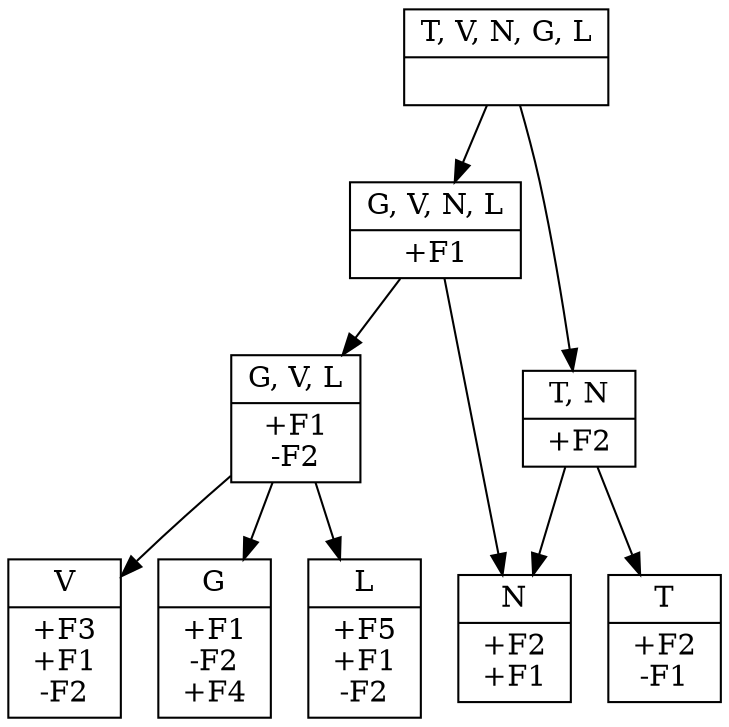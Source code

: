 // None
digraph {
	0 [label="{<segs> T, V, N, G, L |<feats>  }",shape=record]
	1 [label="{<segs> G, V, N, L |<feats> +F1 }",shape=record]
	2 [label="{<segs> T, N |<feats> +F2 }",shape=record]
	3 [label="{<segs> G, V, L |<feats> +F1\n-F2 }",shape=record]
	4 [label="{<segs> N |<feats> +F2\n+F1 }",shape=record]
	5 [label="{<segs> T |<feats> +F2\n-F1 }",shape=record]
	6 [label="{<segs> V |<feats> +F3\n+F1\n-F2 }",shape=record]
	7 [label="{<segs> G |<feats> +F1\n-F2\n+F4 }",shape=record]
	8 [label="{<segs> L |<feats> +F5\n+F1\n-F2 }",shape=record]
	0 -> 1	0 -> 2	1 -> 3	1 -> 4	2 -> 4	2 -> 5	3 -> 6	3 -> 7	3 -> 8
{rank=same; 4 5 6 7 8}
}